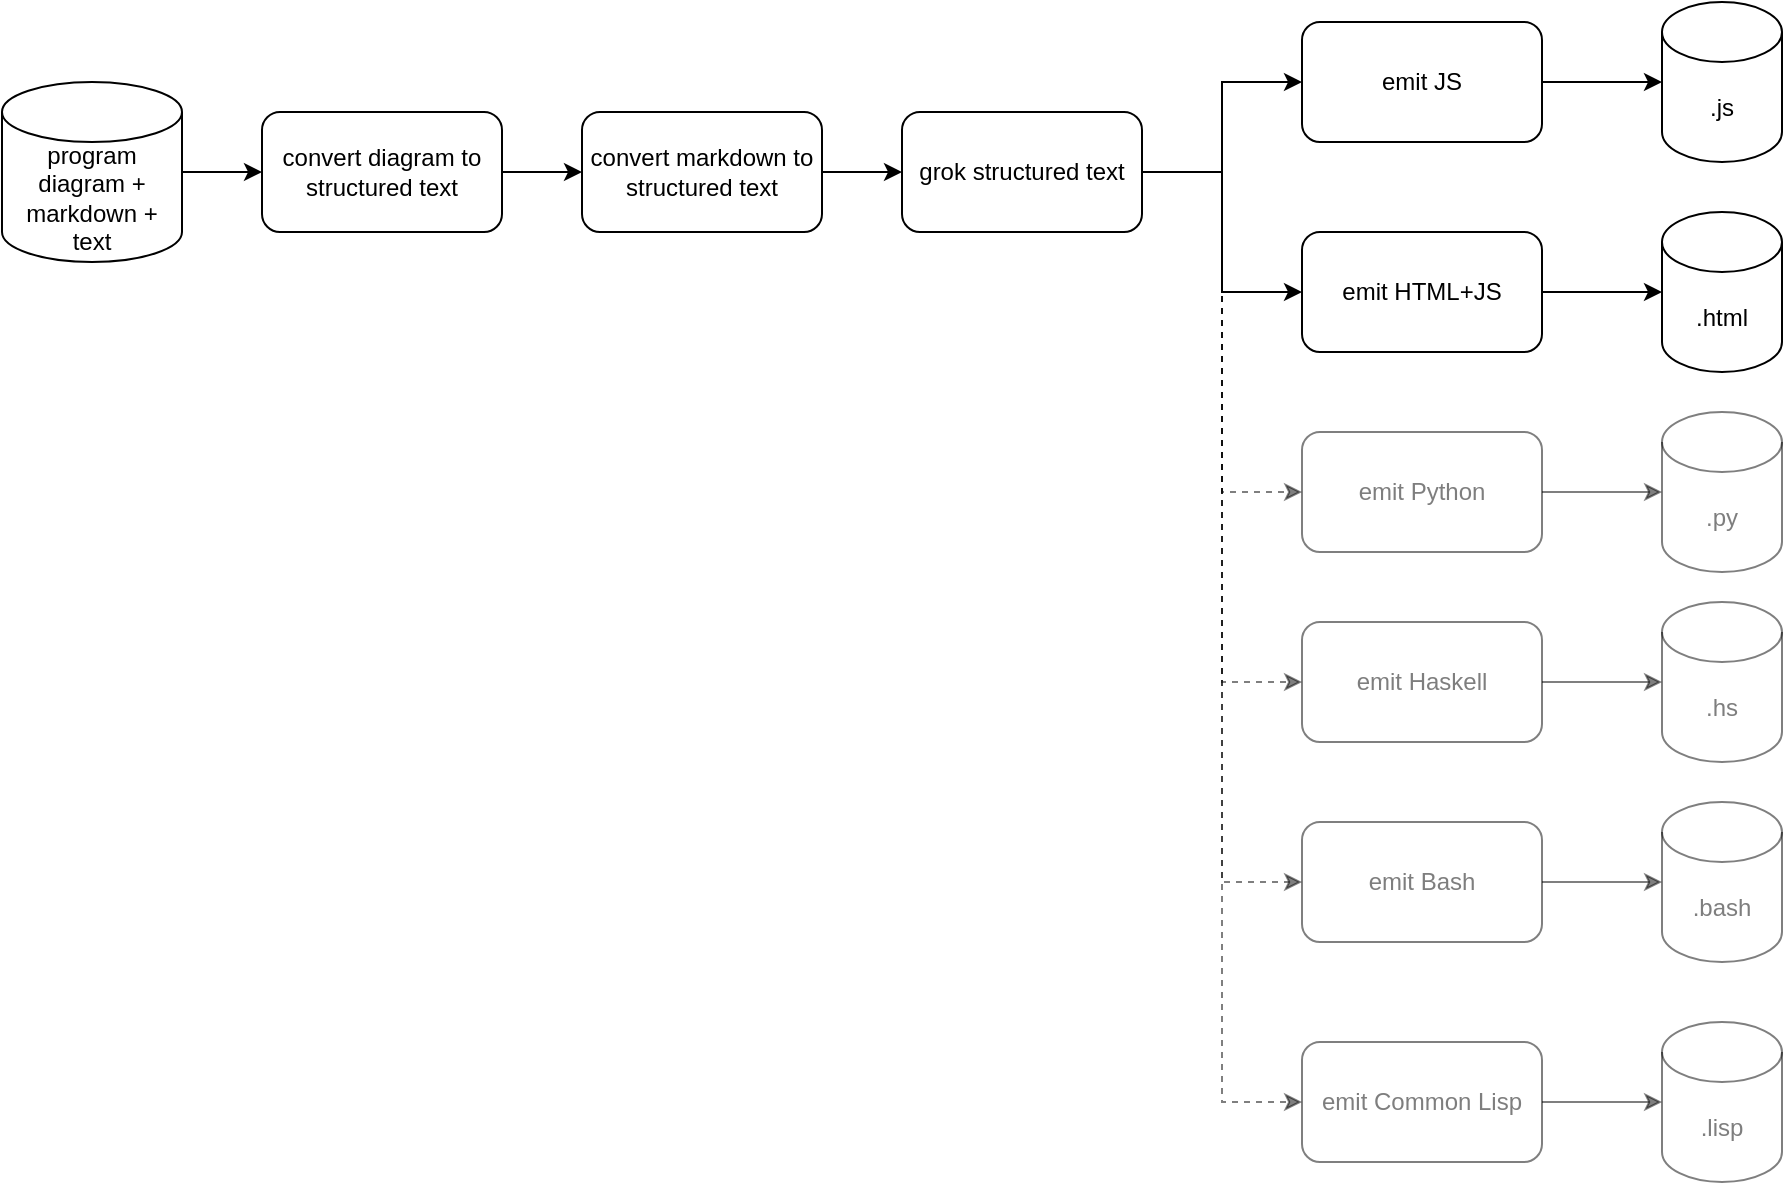 <mxfile version="14.6.13" type="device"><diagram id="bK12Ar2dgr1cOBGs1hQS" name="Page-1"><mxGraphModel dx="1301" dy="948" grid="1" gridSize="10" guides="1" tooltips="1" connect="1" arrows="1" fold="1" page="1" pageScale="1" pageWidth="1100" pageHeight="850" math="0" shadow="0"><root><mxCell id="0"/><mxCell id="1" parent="0"/><mxCell id="q9J_hC1Fd0ACIm3Jou0R-6" style="edgeStyle=orthogonalEdgeStyle;rounded=0;orthogonalLoop=1;jettySize=auto;html=1;exitX=1;exitY=0.5;exitDx=0;exitDy=0;exitPerimeter=0;entryX=0;entryY=0.5;entryDx=0;entryDy=0;" edge="1" parent="1" source="q9J_hC1Fd0ACIm3Jou0R-1" target="q9J_hC1Fd0ACIm3Jou0R-2"><mxGeometry relative="1" as="geometry"/></mxCell><mxCell id="q9J_hC1Fd0ACIm3Jou0R-1" value="program&lt;br&gt;diagram +&lt;br&gt;markdown +&lt;br&gt;text" style="shape=cylinder3;whiteSpace=wrap;html=1;boundedLbl=1;backgroundOutline=1;size=15;" vertex="1" parent="1"><mxGeometry x="30" y="110" width="90" height="90" as="geometry"/></mxCell><mxCell id="q9J_hC1Fd0ACIm3Jou0R-7" style="edgeStyle=orthogonalEdgeStyle;rounded=0;orthogonalLoop=1;jettySize=auto;html=1;exitX=1;exitY=0.5;exitDx=0;exitDy=0;" edge="1" parent="1" source="q9J_hC1Fd0ACIm3Jou0R-2" target="q9J_hC1Fd0ACIm3Jou0R-3"><mxGeometry relative="1" as="geometry"/></mxCell><mxCell id="q9J_hC1Fd0ACIm3Jou0R-2" value="convert diagram to structured text" style="rounded=1;whiteSpace=wrap;html=1;" vertex="1" parent="1"><mxGeometry x="160" y="125" width="120" height="60" as="geometry"/></mxCell><mxCell id="q9J_hC1Fd0ACIm3Jou0R-8" style="edgeStyle=orthogonalEdgeStyle;rounded=0;orthogonalLoop=1;jettySize=auto;html=1;exitX=1;exitY=0.5;exitDx=0;exitDy=0;entryX=0;entryY=0.5;entryDx=0;entryDy=0;" edge="1" parent="1" source="q9J_hC1Fd0ACIm3Jou0R-3" target="q9J_hC1Fd0ACIm3Jou0R-4"><mxGeometry relative="1" as="geometry"/></mxCell><mxCell id="q9J_hC1Fd0ACIm3Jou0R-3" value="convert markdown to structured text" style="rounded=1;whiteSpace=wrap;html=1;" vertex="1" parent="1"><mxGeometry x="320" y="125" width="120" height="60" as="geometry"/></mxCell><mxCell id="q9J_hC1Fd0ACIm3Jou0R-9" style="edgeStyle=orthogonalEdgeStyle;rounded=0;orthogonalLoop=1;jettySize=auto;html=1;exitX=1;exitY=0.5;exitDx=0;exitDy=0;" edge="1" parent="1" source="q9J_hC1Fd0ACIm3Jou0R-4" target="q9J_hC1Fd0ACIm3Jou0R-5"><mxGeometry relative="1" as="geometry"/></mxCell><mxCell id="q9J_hC1Fd0ACIm3Jou0R-15" style="edgeStyle=orthogonalEdgeStyle;rounded=0;orthogonalLoop=1;jettySize=auto;html=1;exitX=1;exitY=0.5;exitDx=0;exitDy=0;entryX=0;entryY=0.5;entryDx=0;entryDy=0;" edge="1" parent="1" source="q9J_hC1Fd0ACIm3Jou0R-4" target="q9J_hC1Fd0ACIm3Jou0R-12"><mxGeometry relative="1" as="geometry"/></mxCell><mxCell id="q9J_hC1Fd0ACIm3Jou0R-24" style="edgeStyle=orthogonalEdgeStyle;rounded=0;orthogonalLoop=1;jettySize=auto;html=1;exitX=1;exitY=0.5;exitDx=0;exitDy=0;entryX=0;entryY=0.5;entryDx=0;entryDy=0;textOpacity=50;opacity=50;dashed=1;" edge="1" parent="1" source="q9J_hC1Fd0ACIm3Jou0R-4" target="q9J_hC1Fd0ACIm3Jou0R-18"><mxGeometry relative="1" as="geometry"/></mxCell><mxCell id="q9J_hC1Fd0ACIm3Jou0R-25" style="edgeStyle=orthogonalEdgeStyle;rounded=0;orthogonalLoop=1;jettySize=auto;html=1;exitX=1;exitY=0.5;exitDx=0;exitDy=0;entryX=0;entryY=0.5;entryDx=0;entryDy=0;textOpacity=50;opacity=50;dashed=1;" edge="1" parent="1" source="q9J_hC1Fd0ACIm3Jou0R-4" target="q9J_hC1Fd0ACIm3Jou0R-22"><mxGeometry relative="1" as="geometry"/></mxCell><mxCell id="q9J_hC1Fd0ACIm3Jou0R-29" style="edgeStyle=orthogonalEdgeStyle;rounded=0;orthogonalLoop=1;jettySize=auto;html=1;exitX=1;exitY=0.5;exitDx=0;exitDy=0;entryX=0;entryY=0.5;entryDx=0;entryDy=0;opacity=50;dashed=1;" edge="1" parent="1" source="q9J_hC1Fd0ACIm3Jou0R-4" target="q9J_hC1Fd0ACIm3Jou0R-27"><mxGeometry relative="1" as="geometry"/></mxCell><mxCell id="q9J_hC1Fd0ACIm3Jou0R-33" style="edgeStyle=orthogonalEdgeStyle;rounded=0;orthogonalLoop=1;jettySize=auto;html=1;exitX=1;exitY=0.5;exitDx=0;exitDy=0;dashed=1;opacity=50;entryX=0;entryY=0.5;entryDx=0;entryDy=0;" edge="1" parent="1" source="q9J_hC1Fd0ACIm3Jou0R-4" target="q9J_hC1Fd0ACIm3Jou0R-31"><mxGeometry relative="1" as="geometry"/></mxCell><mxCell id="q9J_hC1Fd0ACIm3Jou0R-4" value="grok structured text" style="rounded=1;whiteSpace=wrap;html=1;" vertex="1" parent="1"><mxGeometry x="480" y="125" width="120" height="60" as="geometry"/></mxCell><mxCell id="q9J_hC1Fd0ACIm3Jou0R-11" style="edgeStyle=orthogonalEdgeStyle;rounded=0;orthogonalLoop=1;jettySize=auto;html=1;exitX=1;exitY=0.5;exitDx=0;exitDy=0;" edge="1" parent="1" source="q9J_hC1Fd0ACIm3Jou0R-5" target="q9J_hC1Fd0ACIm3Jou0R-10"><mxGeometry relative="1" as="geometry"/></mxCell><mxCell id="q9J_hC1Fd0ACIm3Jou0R-5" value="emit JS" style="rounded=1;whiteSpace=wrap;html=1;" vertex="1" parent="1"><mxGeometry x="680" y="80" width="120" height="60" as="geometry"/></mxCell><mxCell id="q9J_hC1Fd0ACIm3Jou0R-10" value=".js" style="shape=cylinder3;whiteSpace=wrap;html=1;boundedLbl=1;backgroundOutline=1;size=15;" vertex="1" parent="1"><mxGeometry x="860" y="70" width="60" height="80" as="geometry"/></mxCell><mxCell id="q9J_hC1Fd0ACIm3Jou0R-14" style="edgeStyle=orthogonalEdgeStyle;rounded=0;orthogonalLoop=1;jettySize=auto;html=1;exitX=1;exitY=0.5;exitDx=0;exitDy=0;entryX=0;entryY=0.5;entryDx=0;entryDy=0;entryPerimeter=0;" edge="1" parent="1" source="q9J_hC1Fd0ACIm3Jou0R-12"><mxGeometry relative="1" as="geometry"><mxPoint x="860" y="215" as="targetPoint"/></mxGeometry></mxCell><mxCell id="q9J_hC1Fd0ACIm3Jou0R-12" value="emit HTML+JS" style="rounded=1;whiteSpace=wrap;html=1;" vertex="1" parent="1"><mxGeometry x="680" y="185" width="120" height="60" as="geometry"/></mxCell><mxCell id="q9J_hC1Fd0ACIm3Jou0R-13" value=".html" style="shape=cylinder3;whiteSpace=wrap;html=1;boundedLbl=1;backgroundOutline=1;size=15;" vertex="1" parent="1"><mxGeometry x="860" y="175" width="60" height="80" as="geometry"/></mxCell><mxCell id="q9J_hC1Fd0ACIm3Jou0R-17" style="edgeStyle=orthogonalEdgeStyle;rounded=0;orthogonalLoop=1;jettySize=auto;html=1;exitX=1;exitY=0.5;exitDx=0;exitDy=0;opacity=50;textOpacity=50;" edge="1" parent="1" source="q9J_hC1Fd0ACIm3Jou0R-18" target="q9J_hC1Fd0ACIm3Jou0R-19"><mxGeometry relative="1" as="geometry"/></mxCell><mxCell id="q9J_hC1Fd0ACIm3Jou0R-18" value="emit Python" style="rounded=1;whiteSpace=wrap;html=1;opacity=50;textOpacity=50;" vertex="1" parent="1"><mxGeometry x="680" y="285" width="120" height="60" as="geometry"/></mxCell><mxCell id="q9J_hC1Fd0ACIm3Jou0R-19" value=".py" style="shape=cylinder3;whiteSpace=wrap;html=1;boundedLbl=1;backgroundOutline=1;size=15;opacity=50;textOpacity=50;" vertex="1" parent="1"><mxGeometry x="860" y="275" width="60" height="80" as="geometry"/></mxCell><mxCell id="q9J_hC1Fd0ACIm3Jou0R-21" style="edgeStyle=orthogonalEdgeStyle;rounded=0;orthogonalLoop=1;jettySize=auto;html=1;exitX=1;exitY=0.5;exitDx=0;exitDy=0;opacity=50;textOpacity=50;" edge="1" parent="1" source="q9J_hC1Fd0ACIm3Jou0R-22" target="q9J_hC1Fd0ACIm3Jou0R-23"><mxGeometry relative="1" as="geometry"/></mxCell><mxCell id="q9J_hC1Fd0ACIm3Jou0R-22" value="emit Haskell" style="rounded=1;whiteSpace=wrap;html=1;opacity=50;textOpacity=50;" vertex="1" parent="1"><mxGeometry x="680" y="380" width="120" height="60" as="geometry"/></mxCell><mxCell id="q9J_hC1Fd0ACIm3Jou0R-23" value=".hs" style="shape=cylinder3;whiteSpace=wrap;html=1;boundedLbl=1;backgroundOutline=1;size=15;opacity=50;textOpacity=50;" vertex="1" parent="1"><mxGeometry x="860" y="370" width="60" height="80" as="geometry"/></mxCell><mxCell id="q9J_hC1Fd0ACIm3Jou0R-26" style="edgeStyle=orthogonalEdgeStyle;rounded=0;orthogonalLoop=1;jettySize=auto;html=1;exitX=1;exitY=0.5;exitDx=0;exitDy=0;opacity=50;textOpacity=50;" edge="1" parent="1" source="q9J_hC1Fd0ACIm3Jou0R-27" target="q9J_hC1Fd0ACIm3Jou0R-28"><mxGeometry relative="1" as="geometry"/></mxCell><mxCell id="q9J_hC1Fd0ACIm3Jou0R-27" value="emit Bash" style="rounded=1;whiteSpace=wrap;html=1;opacity=50;textOpacity=50;" vertex="1" parent="1"><mxGeometry x="680" y="480" width="120" height="60" as="geometry"/></mxCell><mxCell id="q9J_hC1Fd0ACIm3Jou0R-28" value=".bash" style="shape=cylinder3;whiteSpace=wrap;html=1;boundedLbl=1;backgroundOutline=1;size=15;opacity=50;textOpacity=50;" vertex="1" parent="1"><mxGeometry x="860" y="470" width="60" height="80" as="geometry"/></mxCell><mxCell id="q9J_hC1Fd0ACIm3Jou0R-30" style="edgeStyle=orthogonalEdgeStyle;rounded=0;orthogonalLoop=1;jettySize=auto;html=1;exitX=1;exitY=0.5;exitDx=0;exitDy=0;opacity=50;textOpacity=50;" edge="1" parent="1" source="q9J_hC1Fd0ACIm3Jou0R-31" target="q9J_hC1Fd0ACIm3Jou0R-32"><mxGeometry relative="1" as="geometry"/></mxCell><mxCell id="q9J_hC1Fd0ACIm3Jou0R-31" value="emit Common Lisp" style="rounded=1;whiteSpace=wrap;html=1;opacity=50;textOpacity=50;" vertex="1" parent="1"><mxGeometry x="680" y="590" width="120" height="60" as="geometry"/></mxCell><mxCell id="q9J_hC1Fd0ACIm3Jou0R-32" value=".lisp" style="shape=cylinder3;whiteSpace=wrap;html=1;boundedLbl=1;backgroundOutline=1;size=15;opacity=50;textOpacity=50;" vertex="1" parent="1"><mxGeometry x="860" y="580" width="60" height="80" as="geometry"/></mxCell></root></mxGraphModel></diagram></mxfile>